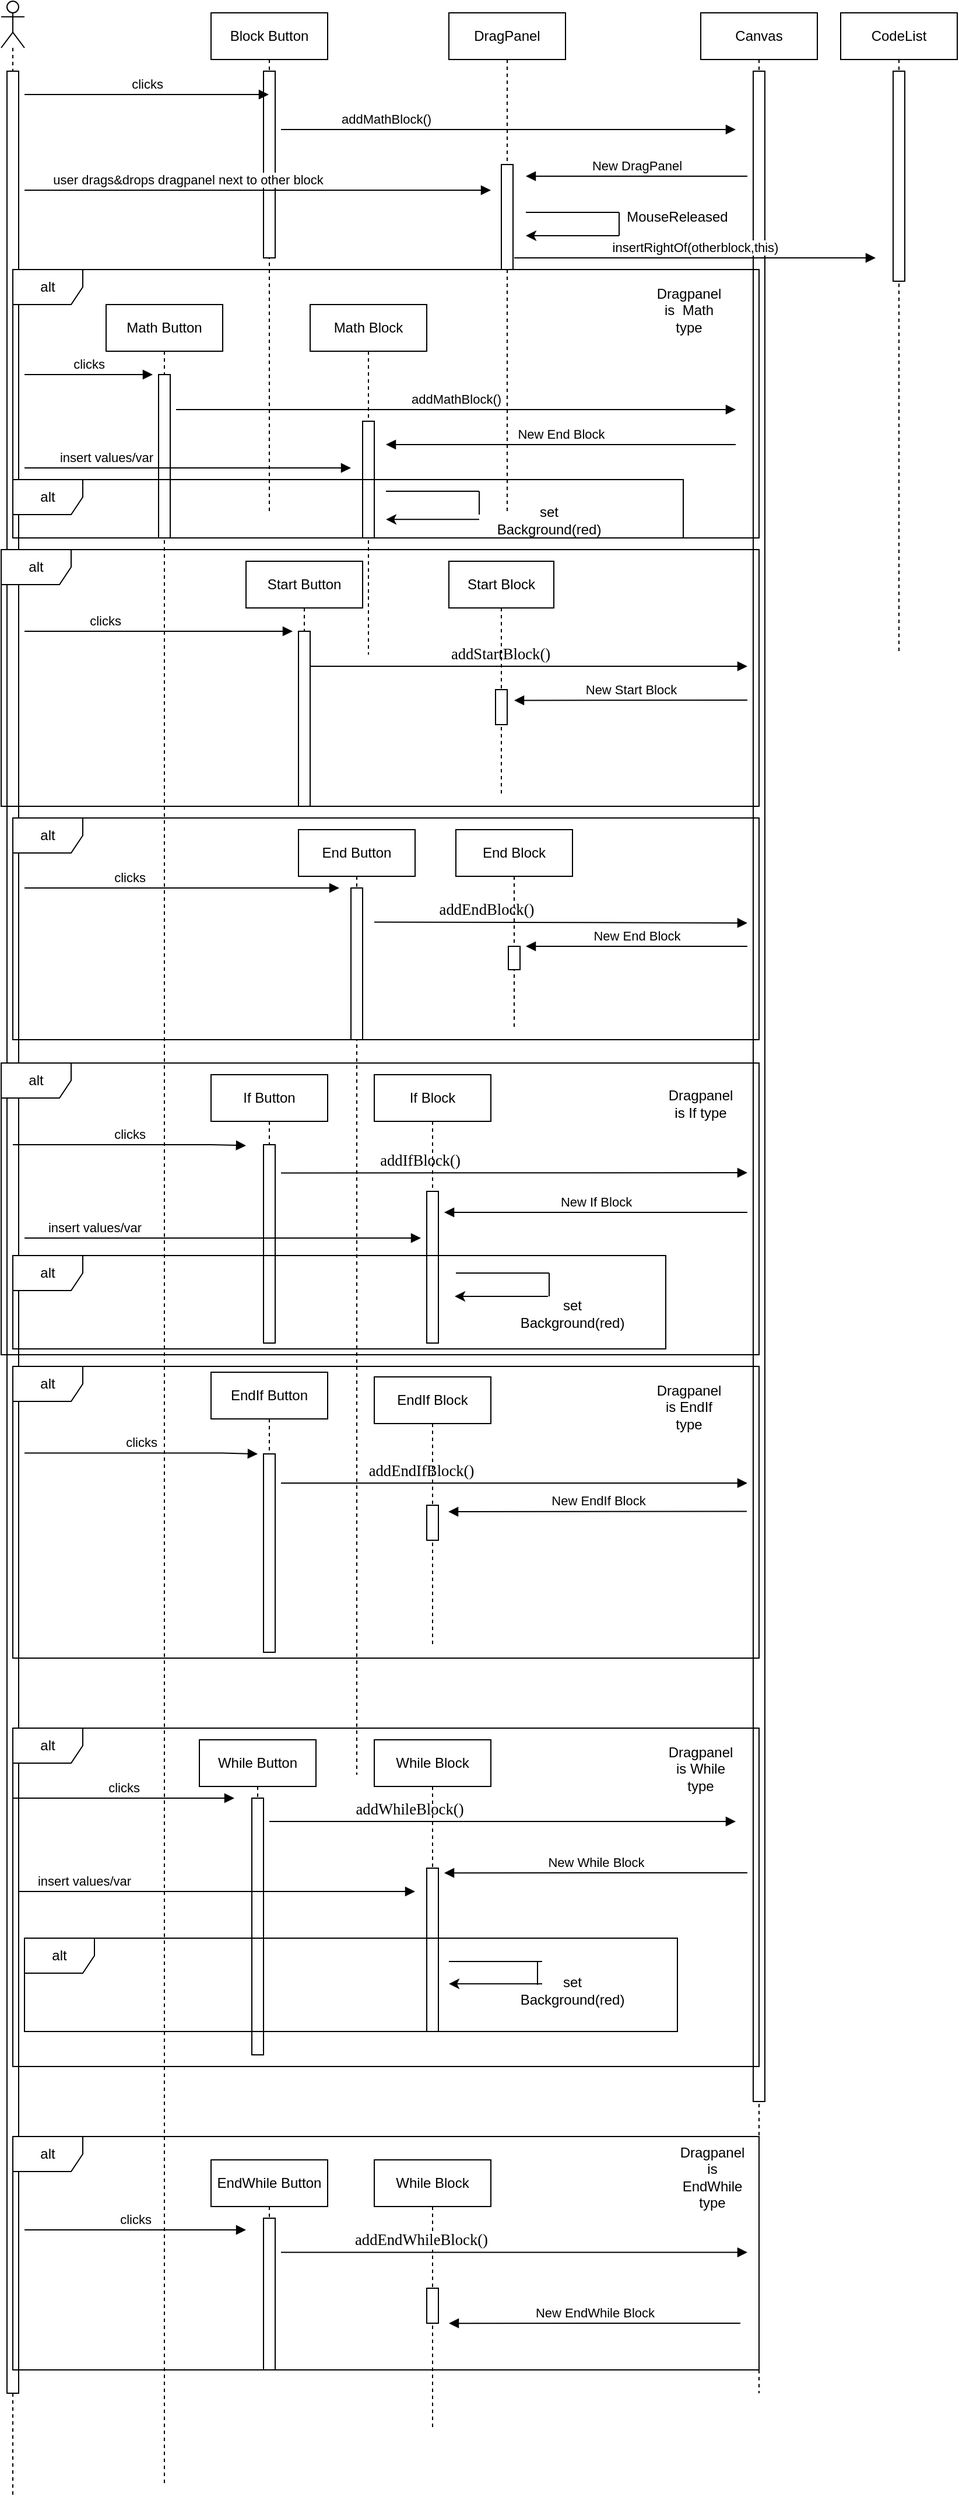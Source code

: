 <mxfile version="26.2.15">
  <diagram name="Σελίδα-1" id="5oCdJDuaBm8mIfp7INVe">
    <mxGraphModel dx="920" dy="2053" grid="1" gridSize="10" guides="1" tooltips="1" connect="1" arrows="1" fold="1" page="1" pageScale="1" pageWidth="827" pageHeight="1169" math="0" shadow="0">
      <root>
        <mxCell id="0" />
        <mxCell id="1" parent="0" />
        <mxCell id="jHklKIk9gbXlQ0zHq7cT-1" value="" style="shape=umlLifeline;perimeter=lifelinePerimeter;whiteSpace=wrap;html=1;container=1;dropTarget=0;collapsible=0;recursiveResize=0;outlineConnect=0;portConstraint=eastwest;newEdgeStyle={&quot;curved&quot;:0,&quot;rounded&quot;:0};participant=umlActor;" parent="1" vertex="1">
          <mxGeometry x="30" y="-240" width="20" height="2140" as="geometry" />
        </mxCell>
        <mxCell id="jHklKIk9gbXlQ0zHq7cT-2" value="" style="html=1;points=[[0,0,0,0,5],[0,1,0,0,-5],[1,0,0,0,5],[1,1,0,0,-5]];perimeter=orthogonalPerimeter;outlineConnect=0;targetShapes=umlLifeline;portConstraint=eastwest;newEdgeStyle={&quot;curved&quot;:0,&quot;rounded&quot;:0};" parent="jHklKIk9gbXlQ0zHq7cT-1" vertex="1">
          <mxGeometry x="5" y="60" width="10" height="1990" as="geometry" />
        </mxCell>
        <mxCell id="jHklKIk9gbXlQ0zHq7cT-3" value="clicks" style="html=1;verticalAlign=bottom;endArrow=block;curved=0;rounded=0;" parent="1" edge="1">
          <mxGeometry width="80" relative="1" as="geometry">
            <mxPoint x="50" y="80" as="sourcePoint" />
            <mxPoint x="160" y="80" as="targetPoint" />
          </mxGeometry>
        </mxCell>
        <mxCell id="jHklKIk9gbXlQ0zHq7cT-4" value="Math Button" style="shape=umlLifeline;perimeter=lifelinePerimeter;whiteSpace=wrap;html=1;container=1;dropTarget=0;collapsible=0;recursiveResize=0;outlineConnect=0;portConstraint=eastwest;newEdgeStyle={&quot;curved&quot;:0,&quot;rounded&quot;:0};" parent="1" vertex="1">
          <mxGeometry x="120" y="20" width="100" height="1870" as="geometry" />
        </mxCell>
        <mxCell id="jHklKIk9gbXlQ0zHq7cT-5" value="" style="html=1;points=[[0,0,0,0,5],[0,1,0,0,-5],[1,0,0,0,5],[1,1,0,0,-5]];perimeter=orthogonalPerimeter;outlineConnect=0;targetShapes=umlLifeline;portConstraint=eastwest;newEdgeStyle={&quot;curved&quot;:0,&quot;rounded&quot;:0};" parent="jHklKIk9gbXlQ0zHq7cT-4" vertex="1">
          <mxGeometry x="45" y="60" width="10" height="140" as="geometry" />
        </mxCell>
        <mxCell id="jHklKIk9gbXlQ0zHq7cT-6" value="Canvas" style="shape=umlLifeline;perimeter=lifelinePerimeter;whiteSpace=wrap;html=1;container=1;dropTarget=0;collapsible=0;recursiveResize=0;outlineConnect=0;portConstraint=eastwest;newEdgeStyle={&quot;curved&quot;:0,&quot;rounded&quot;:0};" parent="1" vertex="1">
          <mxGeometry x="630" y="-230" width="100" height="2040" as="geometry" />
        </mxCell>
        <mxCell id="jHklKIk9gbXlQ0zHq7cT-7" value="" style="html=1;points=[[0,0,0,0,5],[0,1,0,0,-5],[1,0,0,0,5],[1,1,0,0,-5]];perimeter=orthogonalPerimeter;outlineConnect=0;targetShapes=umlLifeline;portConstraint=eastwest;newEdgeStyle={&quot;curved&quot;:0,&quot;rounded&quot;:0};" parent="jHklKIk9gbXlQ0zHq7cT-6" vertex="1">
          <mxGeometry x="45" y="50" width="10" height="1740" as="geometry" />
        </mxCell>
        <mxCell id="jHklKIk9gbXlQ0zHq7cT-8" value="addMathBlock()" style="html=1;verticalAlign=bottom;endArrow=block;curved=0;rounded=0;" parent="1" edge="1">
          <mxGeometry width="80" relative="1" as="geometry">
            <mxPoint x="180" y="110" as="sourcePoint" />
            <mxPoint x="660" y="110" as="targetPoint" />
          </mxGeometry>
        </mxCell>
        <mxCell id="jHklKIk9gbXlQ0zHq7cT-21" value="If Button" style="shape=umlLifeline;perimeter=lifelinePerimeter;whiteSpace=wrap;html=1;container=1;dropTarget=0;collapsible=0;recursiveResize=0;outlineConnect=0;portConstraint=eastwest;newEdgeStyle={&quot;curved&quot;:0,&quot;rounded&quot;:0};" parent="1" vertex="1">
          <mxGeometry x="210" y="680" width="100" height="230" as="geometry" />
        </mxCell>
        <mxCell id="jHklKIk9gbXlQ0zHq7cT-73" value="" style="html=1;points=[[0,0,0,0,5],[0,1,0,0,-5],[1,0,0,0,5],[1,1,0,0,-5]];perimeter=orthogonalPerimeter;outlineConnect=0;targetShapes=umlLifeline;portConstraint=eastwest;newEdgeStyle={&quot;curved&quot;:0,&quot;rounded&quot;:0};" parent="jHklKIk9gbXlQ0zHq7cT-21" vertex="1">
          <mxGeometry x="45" y="60" width="10" height="170" as="geometry" />
        </mxCell>
        <mxCell id="jHklKIk9gbXlQ0zHq7cT-25" value="End Button" style="shape=umlLifeline;perimeter=lifelinePerimeter;whiteSpace=wrap;html=1;container=1;dropTarget=0;collapsible=0;recursiveResize=0;outlineConnect=0;portConstraint=eastwest;newEdgeStyle={&quot;curved&quot;:0,&quot;rounded&quot;:0};" parent="1" vertex="1">
          <mxGeometry x="285" y="470" width="100" height="810" as="geometry" />
        </mxCell>
        <mxCell id="jHklKIk9gbXlQ0zHq7cT-67" value="" style="html=1;points=[[0,0,0,0,5],[0,1,0,0,-5],[1,0,0,0,5],[1,1,0,0,-5]];perimeter=orthogonalPerimeter;outlineConnect=0;targetShapes=umlLifeline;portConstraint=eastwest;newEdgeStyle={&quot;curved&quot;:0,&quot;rounded&quot;:0};" parent="jHklKIk9gbXlQ0zHq7cT-25" vertex="1">
          <mxGeometry x="45" y="50" width="10" height="130" as="geometry" />
        </mxCell>
        <mxCell id="jHklKIk9gbXlQ0zHq7cT-26" value="Start Button" style="shape=umlLifeline;perimeter=lifelinePerimeter;whiteSpace=wrap;html=1;container=1;dropTarget=0;collapsible=0;recursiveResize=0;outlineConnect=0;portConstraint=eastwest;newEdgeStyle={&quot;curved&quot;:0,&quot;rounded&quot;:0};" parent="1" vertex="1">
          <mxGeometry x="240" y="240" width="100" height="200" as="geometry" />
        </mxCell>
        <mxCell id="jHklKIk9gbXlQ0zHq7cT-28" value="clicks" style="html=1;verticalAlign=bottom;endArrow=block;curved=0;rounded=0;" parent="1" edge="1">
          <mxGeometry x="-0.391" width="80" relative="1" as="geometry">
            <mxPoint x="50" y="300.0" as="sourcePoint" />
            <mxPoint x="280" y="300.0" as="targetPoint" />
            <mxPoint x="-1" as="offset" />
          </mxGeometry>
        </mxCell>
        <mxCell id="jHklKIk9gbXlQ0zHq7cT-30" value="alt" style="shape=umlFrame;whiteSpace=wrap;html=1;pointerEvents=0;" parent="1" vertex="1">
          <mxGeometry x="30" y="230" width="650" height="220" as="geometry" />
        </mxCell>
        <mxCell id="jHklKIk9gbXlQ0zHq7cT-31" value="&lt;span style=&quot;padding: 0px 0px 0px 2px;&quot;&gt;&lt;span style=&quot;font-family: Consolas; font-size: 10pt; white-space-collapse: preserve;&quot;&gt;addStartBlock()&lt;/span&gt;&lt;/span&gt;" style="html=1;verticalAlign=bottom;endArrow=block;curved=0;rounded=0;" parent="1" edge="1">
          <mxGeometry x="-0.139" width="80" relative="1" as="geometry">
            <mxPoint x="295" y="330" as="sourcePoint" />
            <mxPoint x="670" y="330" as="targetPoint" />
            <mxPoint as="offset" />
          </mxGeometry>
        </mxCell>
        <mxCell id="jHklKIk9gbXlQ0zHq7cT-32" value="clicks" style="html=1;verticalAlign=bottom;endArrow=block;curved=0;rounded=0;" parent="1" edge="1">
          <mxGeometry x="-0.333" width="80" relative="1" as="geometry">
            <mxPoint x="50" y="520" as="sourcePoint" />
            <mxPoint x="320" y="520" as="targetPoint" />
            <Array as="points">
              <mxPoint x="220" y="520" />
            </Array>
            <mxPoint as="offset" />
          </mxGeometry>
        </mxCell>
        <mxCell id="jHklKIk9gbXlQ0zHq7cT-34" value="&lt;span style=&quot;padding: 0px 0px 0px 2px;&quot;&gt;&lt;span style=&quot;font-family: Consolas; font-size: 10pt; white-space-collapse: preserve;&quot;&gt;addEndBlock()&lt;/span&gt;&lt;/span&gt;" style="html=1;verticalAlign=bottom;endArrow=block;curved=0;rounded=0;" parent="1" edge="1">
          <mxGeometry x="-0.407" width="80" relative="1" as="geometry">
            <mxPoint x="350" y="549.23" as="sourcePoint" />
            <mxPoint x="670" y="550" as="targetPoint" />
            <mxPoint as="offset" />
          </mxGeometry>
        </mxCell>
        <mxCell id="jHklKIk9gbXlQ0zHq7cT-35" value="alt" style="shape=umlFrame;whiteSpace=wrap;html=1;pointerEvents=0;" parent="1" vertex="1">
          <mxGeometry x="40" y="460" width="640" height="190" as="geometry" />
        </mxCell>
        <mxCell id="jHklKIk9gbXlQ0zHq7cT-36" value="clicks" style="html=1;verticalAlign=bottom;endArrow=block;curved=0;rounded=0;" parent="1" edge="1">
          <mxGeometry width="80" relative="1" as="geometry">
            <mxPoint x="40" y="740" as="sourcePoint" />
            <mxPoint x="240" y="740.77" as="targetPoint" />
            <Array as="points">
              <mxPoint x="210" y="740" />
            </Array>
          </mxGeometry>
        </mxCell>
        <mxCell id="jHklKIk9gbXlQ0zHq7cT-37" value="alt" style="shape=umlFrame;whiteSpace=wrap;html=1;pointerEvents=0;" parent="1" vertex="1">
          <mxGeometry x="30" y="670" width="650" height="250" as="geometry" />
        </mxCell>
        <mxCell id="jHklKIk9gbXlQ0zHq7cT-39" value="&lt;span style=&quot;padding: 0px 0px 0px 2px;&quot;&gt;&lt;span style=&quot;font-family: Consolas; font-size: 10pt; white-space-collapse: preserve;&quot;&gt;addIfBlock()&lt;/span&gt;&lt;/span&gt;" style="html=1;verticalAlign=bottom;endArrow=block;curved=0;rounded=0;" parent="1" edge="1">
          <mxGeometry x="-0.407" width="80" relative="1" as="geometry">
            <mxPoint x="270" y="764.23" as="sourcePoint" />
            <mxPoint x="670" y="764" as="targetPoint" />
            <mxPoint as="offset" />
          </mxGeometry>
        </mxCell>
        <mxCell id="jHklKIk9gbXlQ0zHq7cT-42" value="&lt;span style=&quot;padding: 0px 0px 0px 2px;&quot;&gt;&lt;span style=&quot;font-family: Consolas; font-size: 10pt; white-space-collapse: preserve;&quot;&gt;addEndIfBlock()&lt;/span&gt;&lt;/span&gt;" style="html=1;verticalAlign=bottom;endArrow=block;curved=0;rounded=0;" parent="1" edge="1">
          <mxGeometry x="-0.407" width="80" relative="1" as="geometry">
            <mxPoint x="270" y="1030" as="sourcePoint" />
            <mxPoint x="670" y="1030" as="targetPoint" />
            <mxPoint as="offset" />
          </mxGeometry>
        </mxCell>
        <mxCell id="jHklKIk9gbXlQ0zHq7cT-43" value="alt" style="shape=umlFrame;whiteSpace=wrap;html=1;pointerEvents=0;" parent="1" vertex="1">
          <mxGeometry x="40" y="930" width="640" height="250" as="geometry" />
        </mxCell>
        <mxCell id="jHklKIk9gbXlQ0zHq7cT-60" value="Start Block" style="shape=umlLifeline;perimeter=lifelinePerimeter;whiteSpace=wrap;html=1;container=1;dropTarget=0;collapsible=0;recursiveResize=0;outlineConnect=0;portConstraint=eastwest;newEdgeStyle={&quot;curved&quot;:0,&quot;rounded&quot;:0};" parent="1" vertex="1">
          <mxGeometry x="414" y="240" width="90" height="200" as="geometry" />
        </mxCell>
        <mxCell id="jHklKIk9gbXlQ0zHq7cT-65" value="" style="html=1;points=[[0,0,0,0,5],[0,1,0,0,-5],[1,0,0,0,5],[1,1,0,0,-5]];perimeter=orthogonalPerimeter;outlineConnect=0;targetShapes=umlLifeline;portConstraint=eastwest;newEdgeStyle={&quot;curved&quot;:0,&quot;rounded&quot;:0};" parent="jHklKIk9gbXlQ0zHq7cT-60" vertex="1">
          <mxGeometry x="40" y="110" width="10" height="30" as="geometry" />
        </mxCell>
        <mxCell id="jHklKIk9gbXlQ0zHq7cT-61" value="New Start Block" style="html=1;verticalAlign=bottom;endArrow=block;curved=0;rounded=0;" parent="1" edge="1">
          <mxGeometry width="80" relative="1" as="geometry">
            <mxPoint x="670" y="359" as="sourcePoint" />
            <mxPoint x="470" y="359.23" as="targetPoint" />
          </mxGeometry>
        </mxCell>
        <mxCell id="jHklKIk9gbXlQ0zHq7cT-64" value="" style="html=1;points=[[0,0,0,0,5],[0,1,0,0,-5],[1,0,0,0,5],[1,1,0,0,-5]];perimeter=orthogonalPerimeter;outlineConnect=0;targetShapes=umlLifeline;portConstraint=eastwest;newEdgeStyle={&quot;curved&quot;:0,&quot;rounded&quot;:0};" parent="1" vertex="1">
          <mxGeometry x="285" y="300" width="10" height="150" as="geometry" />
        </mxCell>
        <mxCell id="jHklKIk9gbXlQ0zHq7cT-68" value="End Block" style="shape=umlLifeline;perimeter=lifelinePerimeter;whiteSpace=wrap;html=1;container=1;dropTarget=0;collapsible=0;recursiveResize=0;outlineConnect=0;portConstraint=eastwest;newEdgeStyle={&quot;curved&quot;:0,&quot;rounded&quot;:0};" parent="1" vertex="1">
          <mxGeometry x="420" y="470" width="100" height="170" as="geometry" />
        </mxCell>
        <mxCell id="jHklKIk9gbXlQ0zHq7cT-69" value="" style="html=1;points=[[0,0,0,0,5],[0,1,0,0,-5],[1,0,0,0,5],[1,1,0,0,-5]];perimeter=orthogonalPerimeter;outlineConnect=0;targetShapes=umlLifeline;portConstraint=eastwest;newEdgeStyle={&quot;curved&quot;:0,&quot;rounded&quot;:0};" parent="jHklKIk9gbXlQ0zHq7cT-68" vertex="1">
          <mxGeometry x="45" y="100" width="10" height="20" as="geometry" />
        </mxCell>
        <mxCell id="jHklKIk9gbXlQ0zHq7cT-70" value="New End Block" style="html=1;verticalAlign=bottom;endArrow=block;curved=0;rounded=0;" parent="1" edge="1">
          <mxGeometry width="80" relative="1" as="geometry">
            <mxPoint x="670" y="570" as="sourcePoint" />
            <mxPoint x="480" y="570" as="targetPoint" />
          </mxGeometry>
        </mxCell>
        <mxCell id="jHklKIk9gbXlQ0zHq7cT-74" value="If Block" style="shape=umlLifeline;perimeter=lifelinePerimeter;whiteSpace=wrap;html=1;container=1;dropTarget=0;collapsible=0;recursiveResize=0;outlineConnect=0;portConstraint=eastwest;newEdgeStyle={&quot;curved&quot;:0,&quot;rounded&quot;:0};" parent="1" vertex="1">
          <mxGeometry x="350" y="680" width="100" height="230" as="geometry" />
        </mxCell>
        <mxCell id="jHklKIk9gbXlQ0zHq7cT-75" value="" style="html=1;points=[[0,0,0,0,5],[0,1,0,0,-5],[1,0,0,0,5],[1,1,0,0,-5]];perimeter=orthogonalPerimeter;outlineConnect=0;targetShapes=umlLifeline;portConstraint=eastwest;newEdgeStyle={&quot;curved&quot;:0,&quot;rounded&quot;:0};" parent="jHklKIk9gbXlQ0zHq7cT-74" vertex="1">
          <mxGeometry x="45" y="100" width="10" height="130" as="geometry" />
        </mxCell>
        <mxCell id="jHklKIk9gbXlQ0zHq7cT-76" value="New If Block" style="html=1;verticalAlign=bottom;endArrow=block;curved=0;rounded=0;" parent="1" edge="1">
          <mxGeometry width="80" relative="1" as="geometry">
            <mxPoint x="670" y="798" as="sourcePoint" />
            <mxPoint x="410" y="798" as="targetPoint" />
          </mxGeometry>
        </mxCell>
        <mxCell id="jHklKIk9gbXlQ0zHq7cT-78" value="insert values/var" style="html=1;verticalAlign=bottom;endArrow=block;curved=0;rounded=0;" parent="1" edge="1">
          <mxGeometry x="-0.647" width="80" relative="1" as="geometry">
            <mxPoint x="50" y="820" as="sourcePoint" />
            <mxPoint x="390" y="820" as="targetPoint" />
            <mxPoint as="offset" />
          </mxGeometry>
        </mxCell>
        <mxCell id="jHklKIk9gbXlQ0zHq7cT-79" value="clicks" style="html=1;verticalAlign=bottom;endArrow=block;curved=0;rounded=0;" parent="1" edge="1">
          <mxGeometry width="80" relative="1" as="geometry">
            <mxPoint x="40" y="1300" as="sourcePoint" />
            <mxPoint x="230" y="1300" as="targetPoint" />
          </mxGeometry>
        </mxCell>
        <mxCell id="jHklKIk9gbXlQ0zHq7cT-80" value="EndIf Button" style="shape=umlLifeline;perimeter=lifelinePerimeter;whiteSpace=wrap;html=1;container=1;dropTarget=0;collapsible=0;recursiveResize=0;outlineConnect=0;portConstraint=eastwest;newEdgeStyle={&quot;curved&quot;:0,&quot;rounded&quot;:0};" parent="1" vertex="1">
          <mxGeometry x="210" y="935" width="100" height="240" as="geometry" />
        </mxCell>
        <mxCell id="jHklKIk9gbXlQ0zHq7cT-82" value="" style="html=1;points=[[0,0,0,0,5],[0,1,0,0,-5],[1,0,0,0,5],[1,1,0,0,-5]];perimeter=orthogonalPerimeter;outlineConnect=0;targetShapes=umlLifeline;portConstraint=eastwest;newEdgeStyle={&quot;curved&quot;:0,&quot;rounded&quot;:0};" parent="jHklKIk9gbXlQ0zHq7cT-80" vertex="1">
          <mxGeometry x="45" y="70" width="10" height="170" as="geometry" />
        </mxCell>
        <mxCell id="jHklKIk9gbXlQ0zHq7cT-83" value="EndIf Block" style="shape=umlLifeline;perimeter=lifelinePerimeter;whiteSpace=wrap;html=1;container=1;dropTarget=0;collapsible=0;recursiveResize=0;outlineConnect=0;portConstraint=eastwest;newEdgeStyle={&quot;curved&quot;:0,&quot;rounded&quot;:0};" parent="1" vertex="1">
          <mxGeometry x="350" y="939" width="100" height="230" as="geometry" />
        </mxCell>
        <mxCell id="jHklKIk9gbXlQ0zHq7cT-84" value="" style="html=1;points=[[0,0,0,0,5],[0,1,0,0,-5],[1,0,0,0,5],[1,1,0,0,-5]];perimeter=orthogonalPerimeter;outlineConnect=0;targetShapes=umlLifeline;portConstraint=eastwest;newEdgeStyle={&quot;curved&quot;:0,&quot;rounded&quot;:0};" parent="jHklKIk9gbXlQ0zHq7cT-83" vertex="1">
          <mxGeometry x="45" y="110" width="10" height="30" as="geometry" />
        </mxCell>
        <mxCell id="jHklKIk9gbXlQ0zHq7cT-85" value="New EndIf Block" style="html=1;verticalAlign=bottom;endArrow=block;curved=0;rounded=0;" parent="1" edge="1">
          <mxGeometry width="80" relative="1" as="geometry">
            <mxPoint x="669.5" y="1054.29" as="sourcePoint" />
            <mxPoint x="413.5" y="1054.52" as="targetPoint" />
          </mxGeometry>
        </mxCell>
        <mxCell id="jHklKIk9gbXlQ0zHq7cT-88" value="alt" style="shape=umlFrame;whiteSpace=wrap;html=1;pointerEvents=0;" parent="1" vertex="1">
          <mxGeometry x="40" y="1240" width="640" height="290" as="geometry" />
        </mxCell>
        <mxCell id="jHklKIk9gbXlQ0zHq7cT-89" value="While Button" style="shape=umlLifeline;perimeter=lifelinePerimeter;whiteSpace=wrap;html=1;container=1;dropTarget=0;collapsible=0;recursiveResize=0;outlineConnect=0;portConstraint=eastwest;newEdgeStyle={&quot;curved&quot;:0,&quot;rounded&quot;:0};" parent="1" vertex="1">
          <mxGeometry x="200" y="1250" width="100" height="270" as="geometry" />
        </mxCell>
        <mxCell id="jHklKIk9gbXlQ0zHq7cT-90" value="" style="html=1;points=[[0,0,0,0,5],[0,1,0,0,-5],[1,0,0,0,5],[1,1,0,0,-5]];perimeter=orthogonalPerimeter;outlineConnect=0;targetShapes=umlLifeline;portConstraint=eastwest;newEdgeStyle={&quot;curved&quot;:0,&quot;rounded&quot;:0};" parent="jHklKIk9gbXlQ0zHq7cT-89" vertex="1">
          <mxGeometry x="45" y="50" width="10" height="220" as="geometry" />
        </mxCell>
        <mxCell id="jHklKIk9gbXlQ0zHq7cT-91" value="clicks" style="html=1;verticalAlign=bottom;endArrow=block;curved=0;rounded=0;" parent="1" edge="1">
          <mxGeometry width="80" relative="1" as="geometry">
            <mxPoint x="50" y="1004.29" as="sourcePoint" />
            <mxPoint x="250" y="1005.06" as="targetPoint" />
            <Array as="points">
              <mxPoint x="220" y="1004.29" />
            </Array>
          </mxGeometry>
        </mxCell>
        <mxCell id="jHklKIk9gbXlQ0zHq7cT-92" value="&lt;span style=&quot;padding: 0px 0px 0px 2px;&quot;&gt;&lt;span style=&quot;font-family: Consolas; font-size: 10pt; white-space-collapse: preserve;&quot;&gt;addWhileBlock()&lt;/span&gt;&lt;/span&gt;" style="html=1;verticalAlign=bottom;endArrow=block;curved=0;rounded=0;" parent="1" edge="1">
          <mxGeometry x="-0.407" width="80" relative="1" as="geometry">
            <mxPoint x="260" y="1320" as="sourcePoint" />
            <mxPoint x="660" y="1320" as="targetPoint" />
            <mxPoint as="offset" />
          </mxGeometry>
        </mxCell>
        <mxCell id="jHklKIk9gbXlQ0zHq7cT-93" value="While Block" style="shape=umlLifeline;perimeter=lifelinePerimeter;whiteSpace=wrap;html=1;container=1;dropTarget=0;collapsible=0;recursiveResize=0;outlineConnect=0;portConstraint=eastwest;newEdgeStyle={&quot;curved&quot;:0,&quot;rounded&quot;:0};" parent="1" vertex="1">
          <mxGeometry x="350" y="1250" width="100" height="250" as="geometry" />
        </mxCell>
        <mxCell id="jHklKIk9gbXlQ0zHq7cT-94" value="" style="html=1;points=[[0,0,0,0,5],[0,1,0,0,-5],[1,0,0,0,5],[1,1,0,0,-5]];perimeter=orthogonalPerimeter;outlineConnect=0;targetShapes=umlLifeline;portConstraint=eastwest;newEdgeStyle={&quot;curved&quot;:0,&quot;rounded&quot;:0};" parent="jHklKIk9gbXlQ0zHq7cT-93" vertex="1">
          <mxGeometry x="45" y="110" width="10" height="140" as="geometry" />
        </mxCell>
        <mxCell id="jHklKIk9gbXlQ0zHq7cT-95" value="New While Block" style="html=1;verticalAlign=bottom;endArrow=block;curved=0;rounded=0;" parent="1" edge="1">
          <mxGeometry width="80" relative="1" as="geometry">
            <mxPoint x="670" y="1364" as="sourcePoint" />
            <mxPoint x="410" y="1364.09" as="targetPoint" />
          </mxGeometry>
        </mxCell>
        <mxCell id="jHklKIk9gbXlQ0zHq7cT-96" value="insert values/var" style="html=1;verticalAlign=bottom;endArrow=block;curved=0;rounded=0;" parent="1" edge="1">
          <mxGeometry x="-0.676" width="80" relative="1" as="geometry">
            <mxPoint x="45" y="1380" as="sourcePoint" />
            <mxPoint x="385" y="1380" as="targetPoint" />
            <mxPoint x="1" as="offset" />
          </mxGeometry>
        </mxCell>
        <mxCell id="jHklKIk9gbXlQ0zHq7cT-98" value="alt" style="shape=umlFrame;whiteSpace=wrap;html=1;pointerEvents=0;" parent="1" vertex="1">
          <mxGeometry x="40" y="1590" width="640" height="200" as="geometry" />
        </mxCell>
        <mxCell id="jHklKIk9gbXlQ0zHq7cT-99" value="EndWhile Button" style="shape=umlLifeline;perimeter=lifelinePerimeter;whiteSpace=wrap;html=1;container=1;dropTarget=0;collapsible=0;recursiveResize=0;outlineConnect=0;portConstraint=eastwest;newEdgeStyle={&quot;curved&quot;:0,&quot;rounded&quot;:0};" parent="1" vertex="1">
          <mxGeometry x="210" y="1610" width="100" height="180" as="geometry" />
        </mxCell>
        <mxCell id="jHklKIk9gbXlQ0zHq7cT-100" value="" style="html=1;points=[[0,0,0,0,5],[0,1,0,0,-5],[1,0,0,0,5],[1,1,0,0,-5]];perimeter=orthogonalPerimeter;outlineConnect=0;targetShapes=umlLifeline;portConstraint=eastwest;newEdgeStyle={&quot;curved&quot;:0,&quot;rounded&quot;:0};" parent="jHklKIk9gbXlQ0zHq7cT-99" vertex="1">
          <mxGeometry x="45" y="50" width="10" height="130" as="geometry" />
        </mxCell>
        <mxCell id="jHklKIk9gbXlQ0zHq7cT-101" value="clicks" style="html=1;verticalAlign=bottom;endArrow=block;curved=0;rounded=0;" parent="1" edge="1">
          <mxGeometry width="80" relative="1" as="geometry">
            <mxPoint x="50" y="1670" as="sourcePoint" />
            <mxPoint x="240" y="1670" as="targetPoint" />
          </mxGeometry>
        </mxCell>
        <mxCell id="jHklKIk9gbXlQ0zHq7cT-102" value="While Block" style="shape=umlLifeline;perimeter=lifelinePerimeter;whiteSpace=wrap;html=1;container=1;dropTarget=0;collapsible=0;recursiveResize=0;outlineConnect=0;portConstraint=eastwest;newEdgeStyle={&quot;curved&quot;:0,&quot;rounded&quot;:0};" parent="1" vertex="1">
          <mxGeometry x="350" y="1610" width="100" height="230" as="geometry" />
        </mxCell>
        <mxCell id="jHklKIk9gbXlQ0zHq7cT-103" value="" style="html=1;points=[[0,0,0,0,5],[0,1,0,0,-5],[1,0,0,0,5],[1,1,0,0,-5]];perimeter=orthogonalPerimeter;outlineConnect=0;targetShapes=umlLifeline;portConstraint=eastwest;newEdgeStyle={&quot;curved&quot;:0,&quot;rounded&quot;:0};" parent="jHklKIk9gbXlQ0zHq7cT-102" vertex="1">
          <mxGeometry x="45" y="110" width="10" height="30" as="geometry" />
        </mxCell>
        <mxCell id="jHklKIk9gbXlQ0zHq7cT-104" value="&lt;span style=&quot;padding: 0px 0px 0px 2px;&quot;&gt;&lt;span style=&quot;font-family: Consolas; font-size: 10pt; white-space-collapse: preserve;&quot;&gt;addEndWhileBlock()&lt;/span&gt;&lt;/span&gt;" style="html=1;verticalAlign=bottom;endArrow=block;curved=0;rounded=0;" parent="1" edge="1">
          <mxGeometry x="-0.407" width="80" relative="1" as="geometry">
            <mxPoint x="270" y="1689.29" as="sourcePoint" />
            <mxPoint x="670" y="1689.29" as="targetPoint" />
            <mxPoint as="offset" />
          </mxGeometry>
        </mxCell>
        <mxCell id="jHklKIk9gbXlQ0zHq7cT-107" value="New EndWhile Block" style="html=1;verticalAlign=bottom;endArrow=block;curved=0;rounded=0;" parent="1" edge="1">
          <mxGeometry width="80" relative="1" as="geometry">
            <mxPoint x="664" y="1750" as="sourcePoint" />
            <mxPoint x="414" y="1750.09" as="targetPoint" />
          </mxGeometry>
        </mxCell>
        <mxCell id="jHklKIk9gbXlQ0zHq7cT-110" value="Math Block" style="shape=umlLifeline;perimeter=lifelinePerimeter;whiteSpace=wrap;html=1;container=1;dropTarget=0;collapsible=0;recursiveResize=0;outlineConnect=0;portConstraint=eastwest;newEdgeStyle={&quot;curved&quot;:0,&quot;rounded&quot;:0};" parent="1" vertex="1">
          <mxGeometry x="295" y="20" width="100" height="300" as="geometry" />
        </mxCell>
        <mxCell id="jHklKIk9gbXlQ0zHq7cT-111" value="" style="html=1;points=[[0,0,0,0,5],[0,1,0,0,-5],[1,0,0,0,5],[1,1,0,0,-5]];perimeter=orthogonalPerimeter;outlineConnect=0;targetShapes=umlLifeline;portConstraint=eastwest;newEdgeStyle={&quot;curved&quot;:0,&quot;rounded&quot;:0};" parent="jHklKIk9gbXlQ0zHq7cT-110" vertex="1">
          <mxGeometry x="45" y="100" width="10" height="100" as="geometry" />
        </mxCell>
        <mxCell id="jHklKIk9gbXlQ0zHq7cT-113" value="New End Block" style="html=1;verticalAlign=bottom;endArrow=block;curved=0;rounded=0;" parent="1" edge="1">
          <mxGeometry width="80" relative="1" as="geometry">
            <mxPoint x="660" y="140" as="sourcePoint" />
            <mxPoint x="360" y="140" as="targetPoint" />
          </mxGeometry>
        </mxCell>
        <mxCell id="jHklKIk9gbXlQ0zHq7cT-114" value="insert values/var" style="html=1;verticalAlign=bottom;endArrow=block;curved=0;rounded=0;" parent="1" edge="1">
          <mxGeometry x="-0.5" width="80" relative="1" as="geometry">
            <mxPoint x="50" y="160" as="sourcePoint" />
            <mxPoint x="330" y="160" as="targetPoint" />
            <mxPoint as="offset" />
          </mxGeometry>
        </mxCell>
        <mxCell id="jHklKIk9gbXlQ0zHq7cT-116" value="CodeList" style="shape=umlLifeline;perimeter=lifelinePerimeter;whiteSpace=wrap;html=1;container=1;dropTarget=0;collapsible=0;recursiveResize=0;outlineConnect=0;portConstraint=eastwest;newEdgeStyle={&quot;curved&quot;:0,&quot;rounded&quot;:0};" parent="1" vertex="1">
          <mxGeometry x="750" y="-230" width="100" height="550" as="geometry" />
        </mxCell>
        <mxCell id="OoItdr83Iqo96f7I1ysh-4" value="" style="html=1;points=[[0,0,0,0,5],[0,1,0,0,-5],[1,0,0,0,5],[1,1,0,0,-5]];perimeter=orthogonalPerimeter;outlineConnect=0;targetShapes=umlLifeline;portConstraint=eastwest;newEdgeStyle={&quot;curved&quot;:0,&quot;rounded&quot;:0};" vertex="1" parent="jHklKIk9gbXlQ0zHq7cT-116">
          <mxGeometry x="45" y="50" width="10" height="180" as="geometry" />
        </mxCell>
        <mxCell id="jHklKIk9gbXlQ0zHq7cT-123" value="alt" style="shape=umlFrame;whiteSpace=wrap;html=1;pointerEvents=0;" parent="1" vertex="1">
          <mxGeometry x="40" y="835" width="560" height="80" as="geometry" />
        </mxCell>
        <mxCell id="jHklKIk9gbXlQ0zHq7cT-125" value="" style="endArrow=none;html=1;rounded=0;" parent="1" edge="1">
          <mxGeometry width="50" height="50" relative="1" as="geometry">
            <mxPoint x="420" y="850" as="sourcePoint" />
            <mxPoint x="500" y="850" as="targetPoint" />
          </mxGeometry>
        </mxCell>
        <mxCell id="jHklKIk9gbXlQ0zHq7cT-126" value="" style="endArrow=classic;html=1;rounded=0;" parent="1" edge="1">
          <mxGeometry width="50" height="50" relative="1" as="geometry">
            <mxPoint x="494" y="1459.17" as="sourcePoint" />
            <mxPoint x="414" y="1459.17" as="targetPoint" />
          </mxGeometry>
        </mxCell>
        <mxCell id="jHklKIk9gbXlQ0zHq7cT-127" value="" style="endArrow=none;html=1;rounded=0;" parent="1" edge="1">
          <mxGeometry width="50" height="50" relative="1" as="geometry">
            <mxPoint x="500" y="850" as="sourcePoint" />
            <mxPoint x="500" y="870" as="targetPoint" />
          </mxGeometry>
        </mxCell>
        <mxCell id="jHklKIk9gbXlQ0zHq7cT-128" value="set Background(red)" style="text;html=1;align=center;verticalAlign=middle;whiteSpace=wrap;rounded=0;" parent="1" vertex="1">
          <mxGeometry x="490" y="870" width="60" height="30" as="geometry" />
        </mxCell>
        <mxCell id="jHklKIk9gbXlQ0zHq7cT-129" value="alt" style="shape=umlFrame;whiteSpace=wrap;html=1;pointerEvents=0;" parent="1" vertex="1">
          <mxGeometry x="50" y="1420" width="560" height="80" as="geometry" />
        </mxCell>
        <mxCell id="jHklKIk9gbXlQ0zHq7cT-130" value="" style="endArrow=none;html=1;rounded=0;" parent="1" edge="1">
          <mxGeometry width="50" height="50" relative="1" as="geometry">
            <mxPoint x="414" y="1440" as="sourcePoint" />
            <mxPoint x="494" y="1440" as="targetPoint" />
          </mxGeometry>
        </mxCell>
        <mxCell id="jHklKIk9gbXlQ0zHq7cT-131" value="" style="endArrow=classic;html=1;rounded=0;" parent="1" edge="1">
          <mxGeometry width="50" height="50" relative="1" as="geometry">
            <mxPoint x="499" y="870" as="sourcePoint" />
            <mxPoint x="419" y="870" as="targetPoint" />
          </mxGeometry>
        </mxCell>
        <mxCell id="jHklKIk9gbXlQ0zHq7cT-132" value="" style="endArrow=none;html=1;rounded=0;" parent="1" edge="1">
          <mxGeometry width="50" height="50" relative="1" as="geometry">
            <mxPoint x="490" y="1440" as="sourcePoint" />
            <mxPoint x="490" y="1460" as="targetPoint" />
          </mxGeometry>
        </mxCell>
        <mxCell id="jHklKIk9gbXlQ0zHq7cT-133" value="set Background(red)" style="text;html=1;align=center;verticalAlign=middle;whiteSpace=wrap;rounded=0;" parent="1" vertex="1">
          <mxGeometry x="490" y="1450" width="60" height="30" as="geometry" />
        </mxCell>
        <mxCell id="jHklKIk9gbXlQ0zHq7cT-134" value="alt" style="shape=umlFrame;whiteSpace=wrap;html=1;pointerEvents=0;" parent="1" vertex="1">
          <mxGeometry x="40" y="170" width="575" height="50" as="geometry" />
        </mxCell>
        <mxCell id="jHklKIk9gbXlQ0zHq7cT-136" value="" style="endArrow=none;html=1;rounded=0;" parent="1" edge="1">
          <mxGeometry width="50" height="50" relative="1" as="geometry">
            <mxPoint x="360" y="180" as="sourcePoint" />
            <mxPoint x="440" y="180" as="targetPoint" />
          </mxGeometry>
        </mxCell>
        <mxCell id="jHklKIk9gbXlQ0zHq7cT-138" value="set Background(red)" style="text;html=1;align=center;verticalAlign=middle;whiteSpace=wrap;rounded=0;" parent="1" vertex="1">
          <mxGeometry x="470" y="190" width="60" height="30" as="geometry" />
        </mxCell>
        <mxCell id="jHklKIk9gbXlQ0zHq7cT-139" value="" style="endArrow=none;html=1;rounded=0;" parent="1" edge="1">
          <mxGeometry width="50" height="50" relative="1" as="geometry">
            <mxPoint x="440" y="180" as="sourcePoint" />
            <mxPoint x="440" y="200" as="targetPoint" />
          </mxGeometry>
        </mxCell>
        <mxCell id="jHklKIk9gbXlQ0zHq7cT-140" value="" style="endArrow=classic;html=1;rounded=0;" parent="1" edge="1">
          <mxGeometry width="50" height="50" relative="1" as="geometry">
            <mxPoint x="440" y="204.17" as="sourcePoint" />
            <mxPoint x="360" y="204.17" as="targetPoint" />
          </mxGeometry>
        </mxCell>
        <mxCell id="OoItdr83Iqo96f7I1ysh-1" value="Block Button" style="shape=umlLifeline;perimeter=lifelinePerimeter;whiteSpace=wrap;html=1;container=1;dropTarget=0;collapsible=0;recursiveResize=0;outlineConnect=0;portConstraint=eastwest;newEdgeStyle={&quot;curved&quot;:0,&quot;rounded&quot;:0};" vertex="1" parent="1">
          <mxGeometry x="210" y="-230" width="100" height="430" as="geometry" />
        </mxCell>
        <mxCell id="OoItdr83Iqo96f7I1ysh-8" value="" style="html=1;points=[[0,0,0,0,5],[0,1,0,0,-5],[1,0,0,0,5],[1,1,0,0,-5]];perimeter=orthogonalPerimeter;outlineConnect=0;targetShapes=umlLifeline;portConstraint=eastwest;newEdgeStyle={&quot;curved&quot;:0,&quot;rounded&quot;:0};" vertex="1" parent="OoItdr83Iqo96f7I1ysh-1">
          <mxGeometry x="45" y="50" width="10" height="160" as="geometry" />
        </mxCell>
        <mxCell id="OoItdr83Iqo96f7I1ysh-2" value="DragPanel" style="shape=umlLifeline;perimeter=lifelinePerimeter;whiteSpace=wrap;html=1;container=1;dropTarget=0;collapsible=0;recursiveResize=0;outlineConnect=0;portConstraint=eastwest;newEdgeStyle={&quot;curved&quot;:0,&quot;rounded&quot;:0};" vertex="1" parent="1">
          <mxGeometry x="414" y="-230" width="100" height="430" as="geometry" />
        </mxCell>
        <mxCell id="OoItdr83Iqo96f7I1ysh-5" value="" style="html=1;points=[[0,0,0,0,5],[0,1,0,0,-5],[1,0,0,0,5],[1,1,0,0,-5]];perimeter=orthogonalPerimeter;outlineConnect=0;targetShapes=umlLifeline;portConstraint=eastwest;newEdgeStyle={&quot;curved&quot;:0,&quot;rounded&quot;:0};" vertex="1" parent="OoItdr83Iqo96f7I1ysh-2">
          <mxGeometry x="45" y="130" width="10" height="90" as="geometry" />
        </mxCell>
        <mxCell id="OoItdr83Iqo96f7I1ysh-3" value="alt" style="shape=umlFrame;whiteSpace=wrap;html=1;pointerEvents=0;" vertex="1" parent="1">
          <mxGeometry x="40" y="-10" width="640" height="230" as="geometry" />
        </mxCell>
        <mxCell id="OoItdr83Iqo96f7I1ysh-7" value="clicks" style="html=1;verticalAlign=bottom;endArrow=block;curved=0;rounded=0;" edge="1" parent="1" target="OoItdr83Iqo96f7I1ysh-1">
          <mxGeometry width="80" relative="1" as="geometry">
            <mxPoint x="50" y="-160" as="sourcePoint" />
            <mxPoint x="160" y="-160" as="targetPoint" />
          </mxGeometry>
        </mxCell>
        <mxCell id="OoItdr83Iqo96f7I1ysh-9" value="addMathBlock()" style="html=1;verticalAlign=bottom;endArrow=block;curved=0;rounded=0;" edge="1" parent="1">
          <mxGeometry x="-0.538" width="80" relative="1" as="geometry">
            <mxPoint x="270" y="-130" as="sourcePoint" />
            <mxPoint x="660" y="-130" as="targetPoint" />
            <mxPoint as="offset" />
          </mxGeometry>
        </mxCell>
        <mxCell id="OoItdr83Iqo96f7I1ysh-10" value="New DragPanel" style="html=1;verticalAlign=bottom;endArrow=block;curved=0;rounded=0;" edge="1" parent="1">
          <mxGeometry width="80" relative="1" as="geometry">
            <mxPoint x="670" y="-90" as="sourcePoint" />
            <mxPoint x="480" y="-90" as="targetPoint" />
          </mxGeometry>
        </mxCell>
        <mxCell id="OoItdr83Iqo96f7I1ysh-11" value="user drags&amp;amp;drops dragpanel next to other block" style="html=1;verticalAlign=bottom;endArrow=block;curved=0;rounded=0;" edge="1" parent="1">
          <mxGeometry x="-0.3" width="80" relative="1" as="geometry">
            <mxPoint x="50" y="-78" as="sourcePoint" />
            <mxPoint x="450" y="-78" as="targetPoint" />
            <mxPoint as="offset" />
          </mxGeometry>
        </mxCell>
        <mxCell id="OoItdr83Iqo96f7I1ysh-12" value="" style="endArrow=none;html=1;rounded=0;" edge="1" parent="1">
          <mxGeometry width="50" height="50" relative="1" as="geometry">
            <mxPoint x="480" y="-59" as="sourcePoint" />
            <mxPoint x="560" y="-59" as="targetPoint" />
          </mxGeometry>
        </mxCell>
        <mxCell id="OoItdr83Iqo96f7I1ysh-13" value="" style="endArrow=classic;html=1;rounded=0;" edge="1" parent="1">
          <mxGeometry width="50" height="50" relative="1" as="geometry">
            <mxPoint x="560" y="-39.0" as="sourcePoint" />
            <mxPoint x="480" y="-39.0" as="targetPoint" />
          </mxGeometry>
        </mxCell>
        <mxCell id="OoItdr83Iqo96f7I1ysh-14" value="" style="endArrow=none;html=1;rounded=0;" edge="1" parent="1">
          <mxGeometry width="50" height="50" relative="1" as="geometry">
            <mxPoint x="560" y="-59" as="sourcePoint" />
            <mxPoint x="560" y="-39" as="targetPoint" />
          </mxGeometry>
        </mxCell>
        <mxCell id="OoItdr83Iqo96f7I1ysh-15" value="MouseReleased" style="text;html=1;align=center;verticalAlign=middle;whiteSpace=wrap;rounded=0;" vertex="1" parent="1">
          <mxGeometry x="580" y="-70" width="60" height="30" as="geometry" />
        </mxCell>
        <mxCell id="OoItdr83Iqo96f7I1ysh-16" value="insertRightOf(otherblock,this)" style="html=1;verticalAlign=bottom;endArrow=block;curved=0;rounded=0;" edge="1" parent="1">
          <mxGeometry width="80" relative="1" as="geometry">
            <mxPoint x="470" y="-20" as="sourcePoint" />
            <mxPoint x="780" y="-20" as="targetPoint" />
          </mxGeometry>
        </mxCell>
        <mxCell id="OoItdr83Iqo96f7I1ysh-17" value="Dragpanel is&amp;nbsp; Math type" style="text;html=1;align=center;verticalAlign=middle;whiteSpace=wrap;rounded=0;" vertex="1" parent="1">
          <mxGeometry x="590" y="10" width="60" height="30" as="geometry" />
        </mxCell>
        <mxCell id="OoItdr83Iqo96f7I1ysh-19" value="Dragpanel is If type" style="text;html=1;align=center;verticalAlign=middle;whiteSpace=wrap;rounded=0;" vertex="1" parent="1">
          <mxGeometry x="600" y="690" width="60" height="30" as="geometry" />
        </mxCell>
        <mxCell id="OoItdr83Iqo96f7I1ysh-20" value="Dragpanel is EndIf type" style="text;html=1;align=center;verticalAlign=middle;whiteSpace=wrap;rounded=0;" vertex="1" parent="1">
          <mxGeometry x="590" y="950" width="60" height="30" as="geometry" />
        </mxCell>
        <mxCell id="OoItdr83Iqo96f7I1ysh-21" value="Dragpanel is While type" style="text;html=1;align=center;verticalAlign=middle;whiteSpace=wrap;rounded=0;" vertex="1" parent="1">
          <mxGeometry x="600" y="1260" width="60" height="30" as="geometry" />
        </mxCell>
        <mxCell id="OoItdr83Iqo96f7I1ysh-22" value="Dragpanel is EndWhile type" style="text;html=1;align=center;verticalAlign=middle;whiteSpace=wrap;rounded=0;" vertex="1" parent="1">
          <mxGeometry x="610" y="1610" width="60" height="30" as="geometry" />
        </mxCell>
      </root>
    </mxGraphModel>
  </diagram>
</mxfile>

